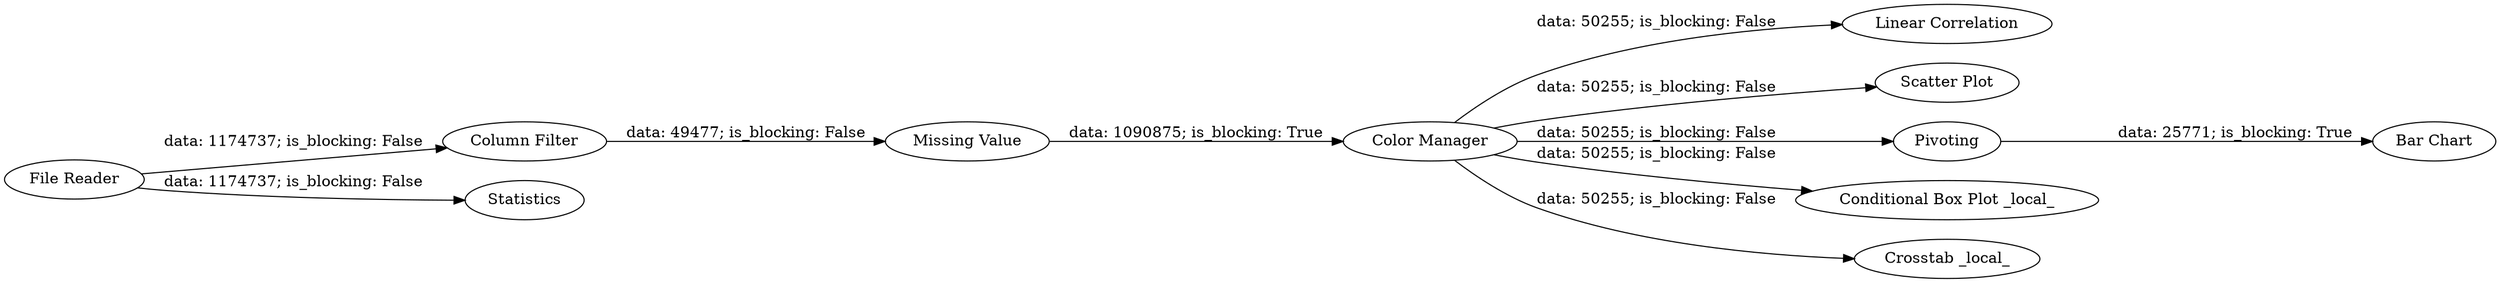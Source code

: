 digraph {
	"6488339016857615489_4" [label="Missing Value"]
	"6488339016857615489_8" [label="Linear Correlation"]
	"6488339016857615489_1" [label="File Reader"]
	"6488339016857615489_9" [label="Bar Chart"]
	"6488339016857615489_11" [label="Scatter Plot"]
	"6488339016857615489_6" [label=Pivoting]
	"6488339016857615489_3" [label="Column Filter"]
	"6488339016857615489_10" [label="Conditional Box Plot _local_"]
	"6488339016857615489_7" [label="Crosstab _local_"]
	"6488339016857615489_2" [label=Statistics]
	"6488339016857615489_5" [label="Color Manager"]
	"6488339016857615489_1" -> "6488339016857615489_3" [label="data: 1174737; is_blocking: False"]
	"6488339016857615489_3" -> "6488339016857615489_4" [label="data: 49477; is_blocking: False"]
	"6488339016857615489_5" -> "6488339016857615489_7" [label="data: 50255; is_blocking: False"]
	"6488339016857615489_1" -> "6488339016857615489_2" [label="data: 1174737; is_blocking: False"]
	"6488339016857615489_5" -> "6488339016857615489_11" [label="data: 50255; is_blocking: False"]
	"6488339016857615489_4" -> "6488339016857615489_5" [label="data: 1090875; is_blocking: True"]
	"6488339016857615489_5" -> "6488339016857615489_6" [label="data: 50255; is_blocking: False"]
	"6488339016857615489_5" -> "6488339016857615489_10" [label="data: 50255; is_blocking: False"]
	"6488339016857615489_5" -> "6488339016857615489_8" [label="data: 50255; is_blocking: False"]
	"6488339016857615489_6" -> "6488339016857615489_9" [label="data: 25771; is_blocking: True"]
	rankdir=LR
}
